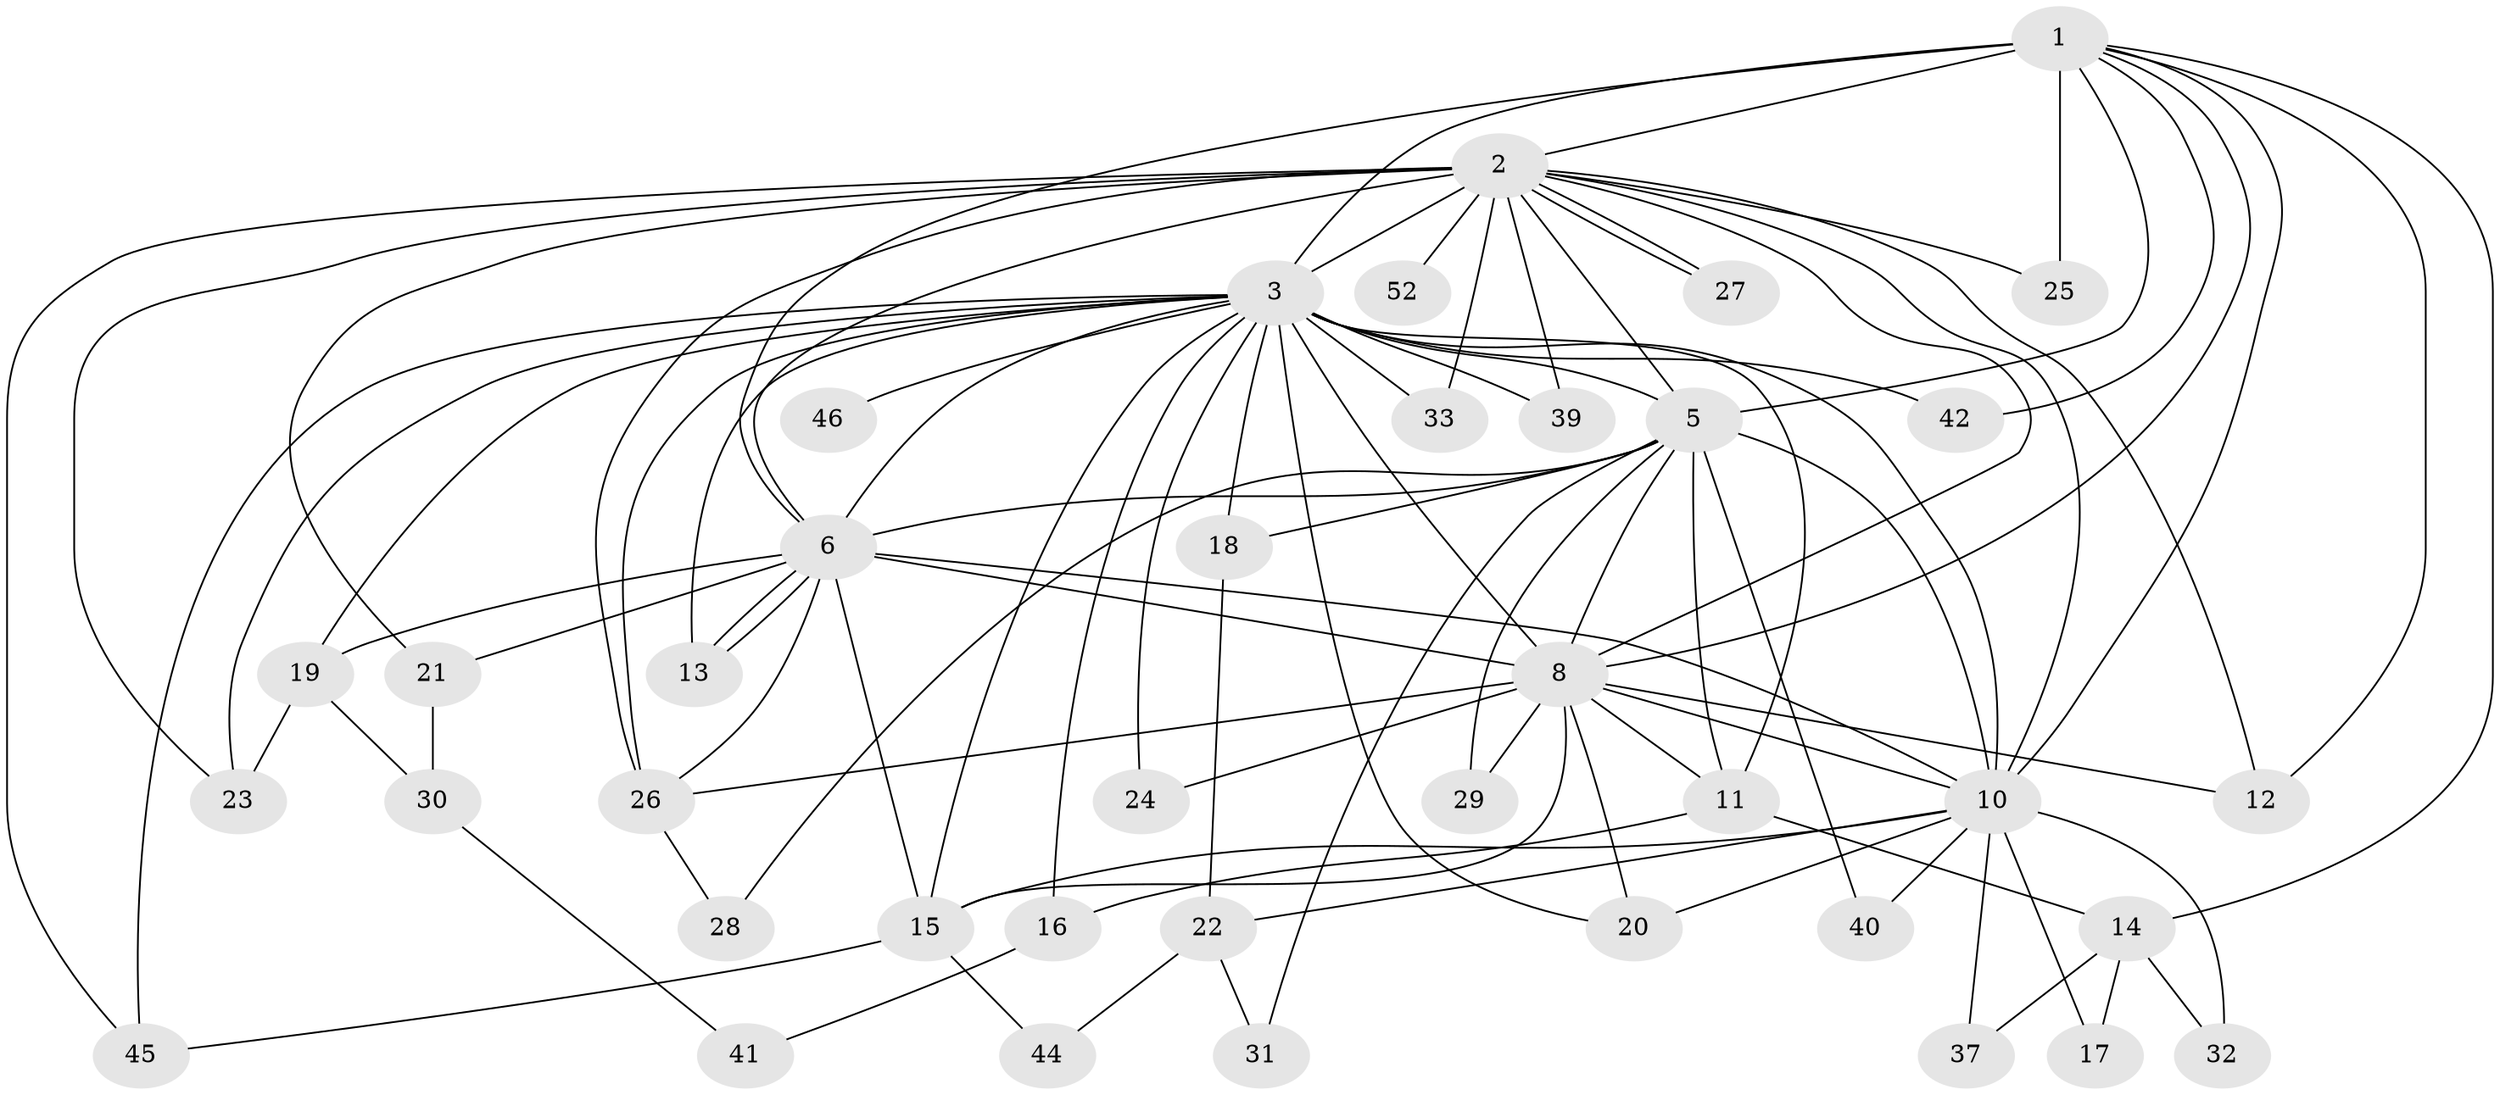 // original degree distribution, {13: 0.017543859649122806, 15: 0.05263157894736842, 14: 0.017543859649122806, 17: 0.03508771929824561, 18: 0.017543859649122806, 16: 0.017543859649122806, 12: 0.017543859649122806, 5: 0.03508771929824561, 3: 0.24561403508771928, 6: 0.03508771929824561, 2: 0.47368421052631576, 4: 0.03508771929824561}
// Generated by graph-tools (version 1.1) at 2025/17/03/04/25 18:17:26]
// undirected, 39 vertices, 93 edges
graph export_dot {
graph [start="1"]
  node [color=gray90,style=filled];
  1;
  2 [super="+4"];
  3 [super="+50+47+7"];
  5 [super="+34"];
  6 [super="+49"];
  8;
  10;
  11;
  12 [super="+43"];
  13;
  14;
  15 [super="+35"];
  16;
  17;
  18;
  19;
  20 [super="+36"];
  21;
  22;
  23;
  24;
  25;
  26 [super="+48"];
  27;
  28;
  29;
  30;
  31;
  32;
  33;
  37;
  39;
  40;
  41;
  42;
  44;
  45;
  46;
  52;
  1 -- 2 [weight=2];
  1 -- 3 [weight=3];
  1 -- 5;
  1 -- 6;
  1 -- 8;
  1 -- 10;
  1 -- 14;
  1 -- 25;
  1 -- 42;
  1 -- 12;
  2 -- 3 [weight=6];
  2 -- 5 [weight=2];
  2 -- 6 [weight=2];
  2 -- 8 [weight=2];
  2 -- 10 [weight=2];
  2 -- 25;
  2 -- 26;
  2 -- 27;
  2 -- 27;
  2 -- 33;
  2 -- 45;
  2 -- 39;
  2 -- 12;
  2 -- 52;
  2 -- 21;
  2 -- 23;
  3 -- 5 [weight=4];
  3 -- 6 [weight=4];
  3 -- 8 [weight=3];
  3 -- 10 [weight=3];
  3 -- 16;
  3 -- 18;
  3 -- 26 [weight=2];
  3 -- 15 [weight=2];
  3 -- 13;
  3 -- 11;
  3 -- 19;
  3 -- 20;
  3 -- 23;
  3 -- 24;
  3 -- 33;
  3 -- 39;
  3 -- 42;
  3 -- 45;
  3 -- 46;
  5 -- 6;
  5 -- 8;
  5 -- 10 [weight=2];
  5 -- 11;
  5 -- 18;
  5 -- 28;
  5 -- 29;
  5 -- 31;
  5 -- 40;
  6 -- 8;
  6 -- 10;
  6 -- 13;
  6 -- 13;
  6 -- 19;
  6 -- 21;
  6 -- 26;
  6 -- 15;
  8 -- 10;
  8 -- 11;
  8 -- 12;
  8 -- 15;
  8 -- 20;
  8 -- 24;
  8 -- 26;
  8 -- 29;
  10 -- 15;
  10 -- 17;
  10 -- 22;
  10 -- 32;
  10 -- 37;
  10 -- 40;
  10 -- 20;
  11 -- 14;
  11 -- 16;
  14 -- 17;
  14 -- 32;
  14 -- 37;
  15 -- 44;
  15 -- 45;
  16 -- 41;
  18 -- 22;
  19 -- 23;
  19 -- 30;
  21 -- 30;
  22 -- 31;
  22 -- 44;
  26 -- 28;
  30 -- 41;
}
